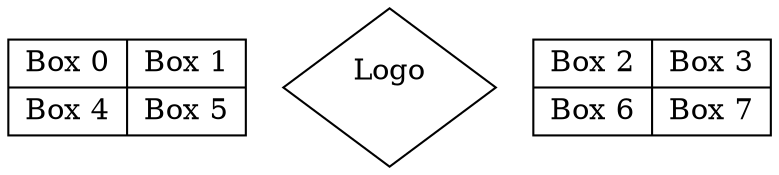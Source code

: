 digraph php {
	node [shape=record];
	
	struct0 [label="{ Box 0 | Box 4 } | { Box 1 | Box 5 }"];
	dings   [label="Logo\n ",shape=diamond]
	struct1 [label="{ Box 2 | Box 6 } | { Box 3 | Box 7 }"];
}